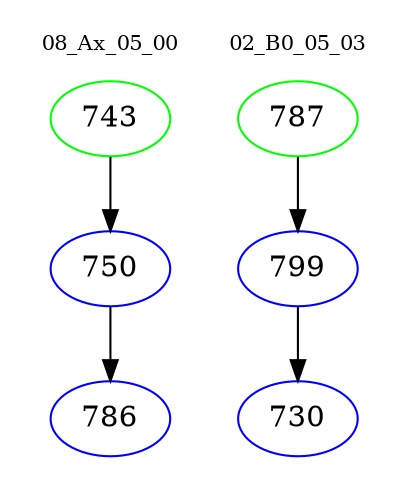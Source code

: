 digraph{
subgraph cluster_0 {
color = white
label = "08_Ax_05_00";
fontsize=10;
T0_743 [label="743", color="green"]
T0_743 -> T0_750 [color="black"]
T0_750 [label="750", color="blue"]
T0_750 -> T0_786 [color="black"]
T0_786 [label="786", color="blue"]
}
subgraph cluster_1 {
color = white
label = "02_B0_05_03";
fontsize=10;
T1_787 [label="787", color="green"]
T1_787 -> T1_799 [color="black"]
T1_799 [label="799", color="blue"]
T1_799 -> T1_730 [color="black"]
T1_730 [label="730", color="blue"]
}
}
